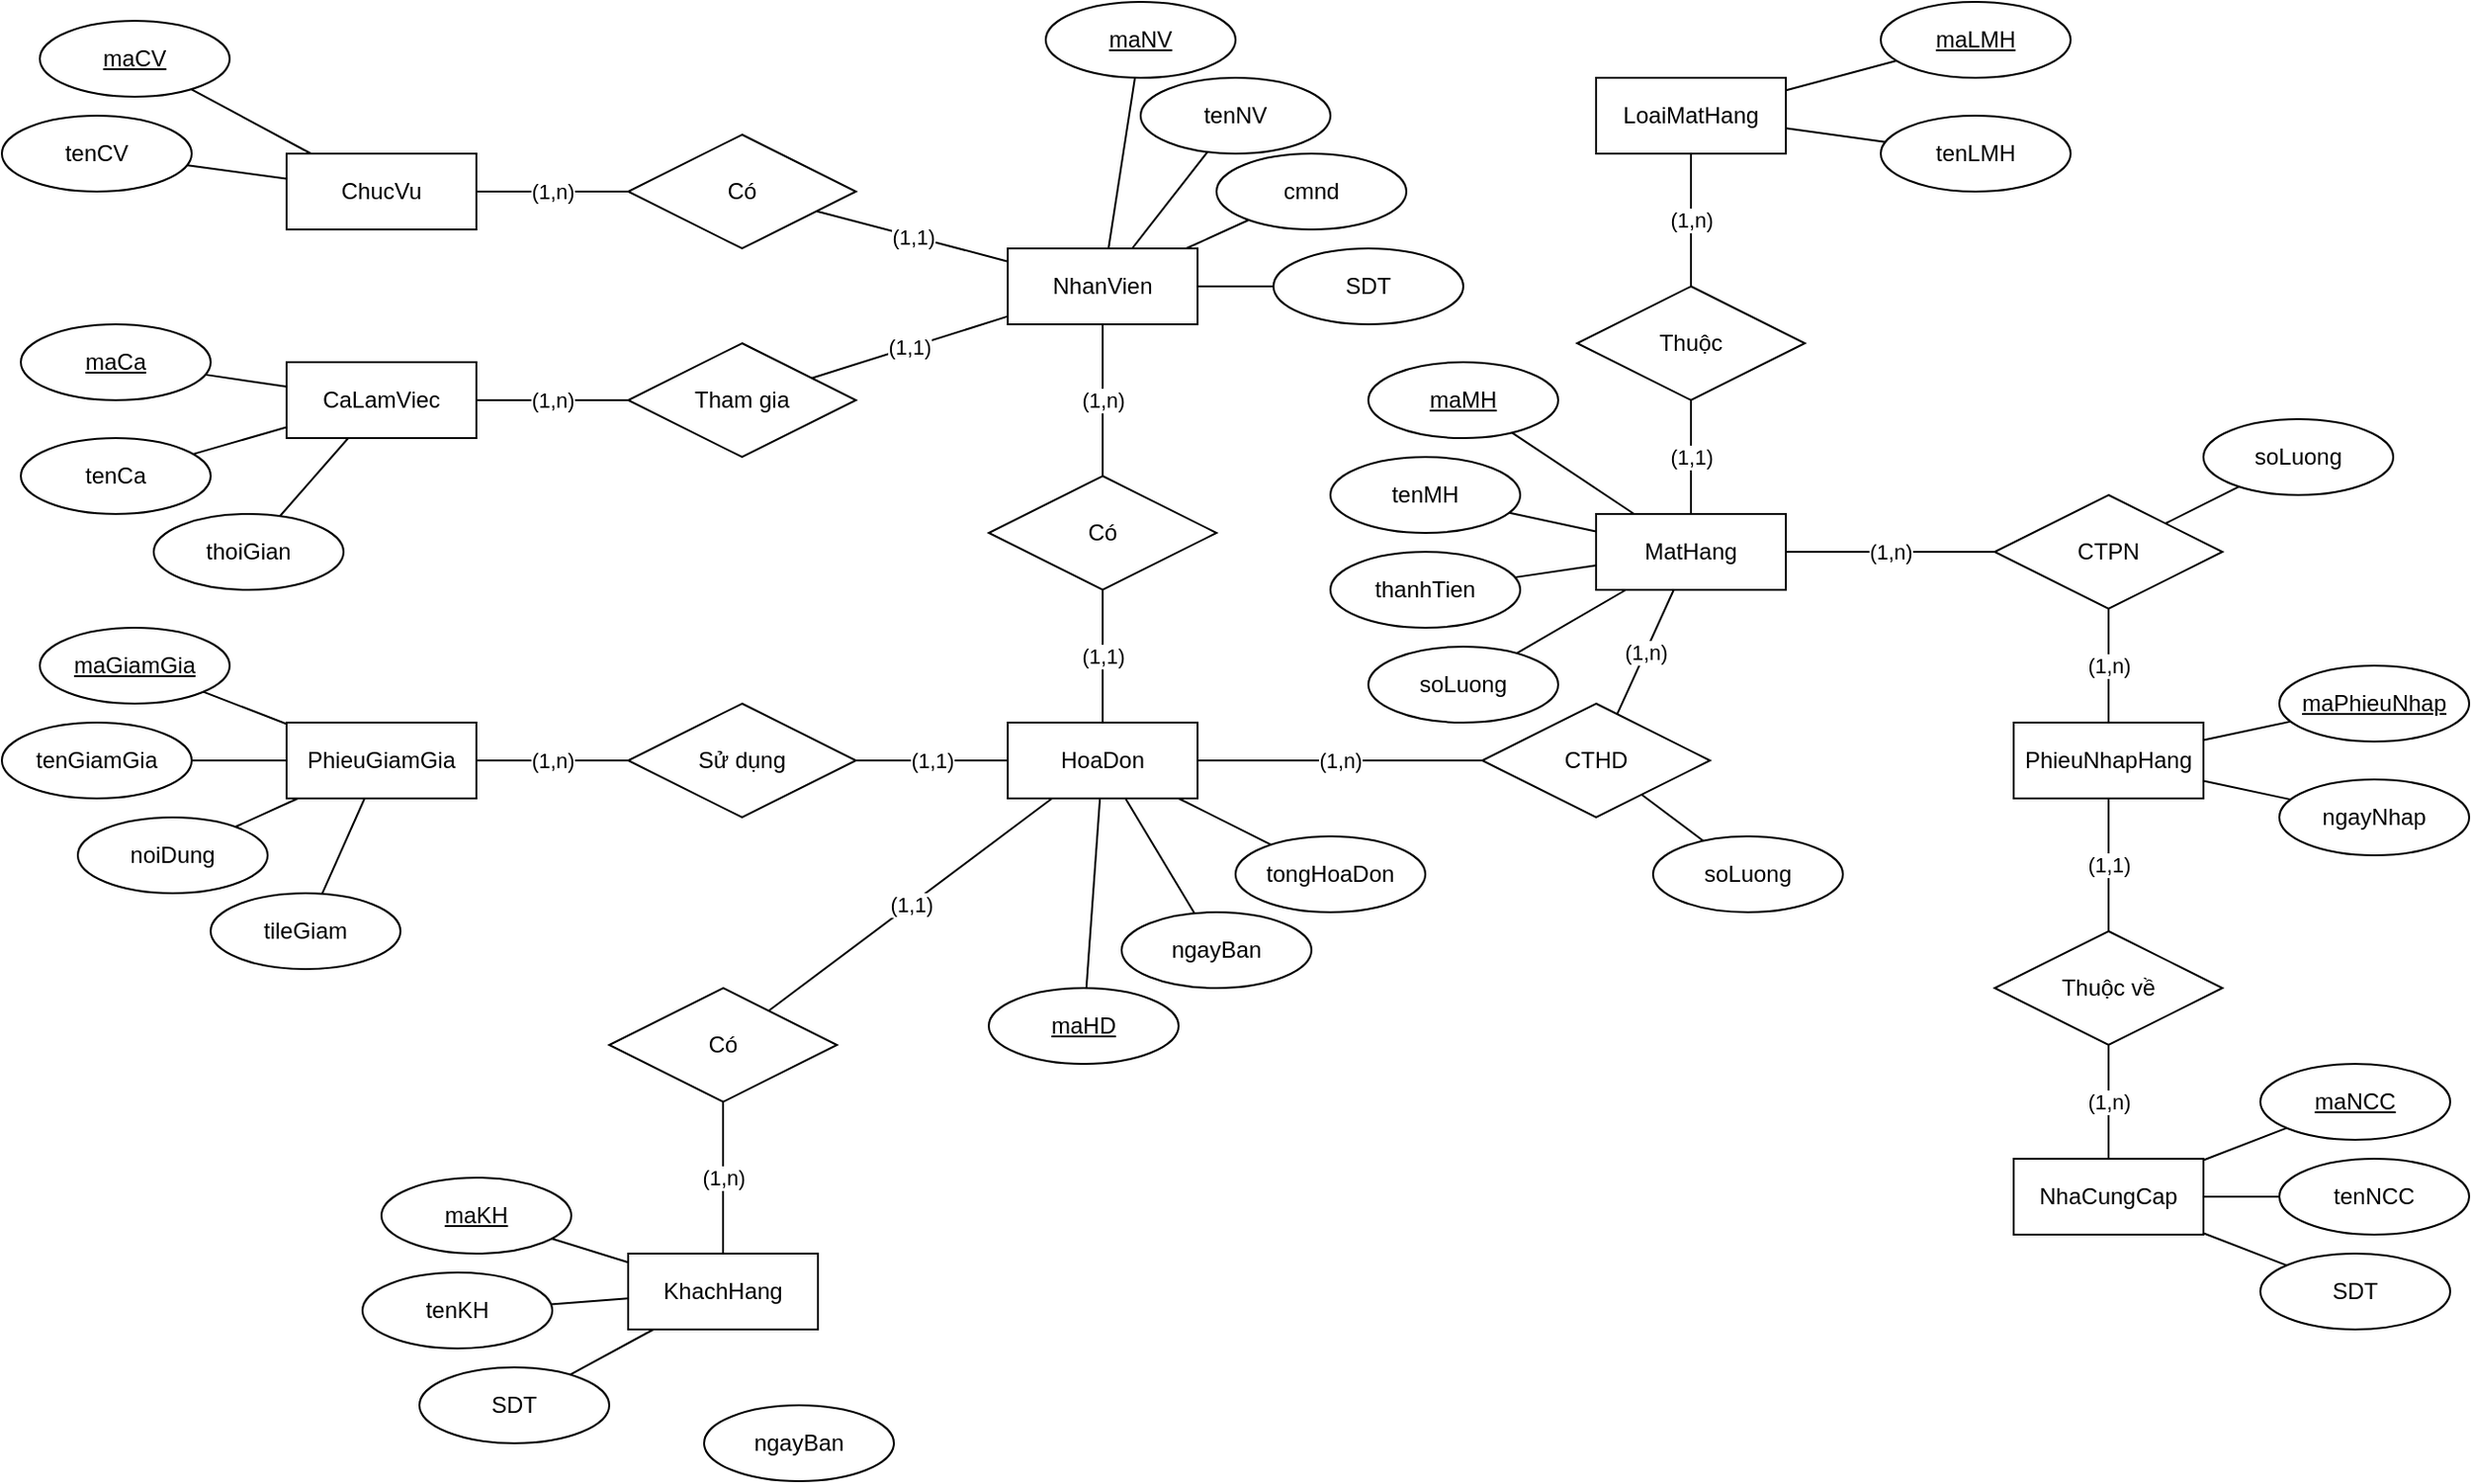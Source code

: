 <mxfile version="16.5.1" type="device"><diagram id="FFig9bmro0p9TQwwsZxG" name="Page-1"><mxGraphModel dx="2687" dy="1508" grid="1" gridSize="10" guides="1" tooltips="1" connect="1" arrows="1" fold="1" page="1" pageScale="1" pageWidth="850" pageHeight="1100" math="0" shadow="0"><root><mxCell id="0"/><mxCell id="1" parent="0"/><mxCell id="V_wCeQpGgWV3Cm199czR-1" value="ChucVu" style="whiteSpace=wrap;html=1;align=center;" vertex="1" parent="1"><mxGeometry x="-440" y="240" width="100" height="40" as="geometry"/></mxCell><mxCell id="V_wCeQpGgWV3Cm199czR-16" value="(1,n)" style="edgeStyle=none;rounded=0;orthogonalLoop=1;jettySize=auto;html=1;endArrow=none;endFill=0;" edge="1" parent="1" source="V_wCeQpGgWV3Cm199czR-2" target="V_wCeQpGgWV3Cm199czR-15"><mxGeometry relative="1" as="geometry"/></mxCell><mxCell id="V_wCeQpGgWV3Cm199czR-2" value="CaLamViec" style="whiteSpace=wrap;html=1;align=center;" vertex="1" parent="1"><mxGeometry x="-440" y="350" width="100" height="40" as="geometry"/></mxCell><mxCell id="V_wCeQpGgWV3Cm199czR-32" value="(1,n)" style="edgeStyle=none;rounded=0;orthogonalLoop=1;jettySize=auto;html=1;endArrow=none;endFill=0;" edge="1" parent="1" source="V_wCeQpGgWV3Cm199czR-3" target="V_wCeQpGgWV3Cm199czR-31"><mxGeometry relative="1" as="geometry"/></mxCell><mxCell id="V_wCeQpGgWV3Cm199czR-3" value="PhieuGiamGia" style="whiteSpace=wrap;html=1;align=center;" vertex="1" parent="1"><mxGeometry x="-440" y="540" width="100" height="40" as="geometry"/></mxCell><mxCell id="V_wCeQpGgWV3Cm199czR-4" value="KhachHang" style="whiteSpace=wrap;html=1;align=center;" vertex="1" parent="1"><mxGeometry x="-260" y="820" width="100" height="40" as="geometry"/></mxCell><mxCell id="V_wCeQpGgWV3Cm199czR-23" value="(1,1)" style="edgeStyle=none;rounded=0;orthogonalLoop=1;jettySize=auto;html=1;endArrow=none;endFill=0;" edge="1" parent="1" source="V_wCeQpGgWV3Cm199czR-5" target="V_wCeQpGgWV3Cm199czR-22"><mxGeometry relative="1" as="geometry"/></mxCell><mxCell id="V_wCeQpGgWV3Cm199czR-26" value="(1,n)" style="edgeStyle=none;rounded=0;orthogonalLoop=1;jettySize=auto;html=1;endArrow=none;endFill=0;" edge="1" parent="1" source="V_wCeQpGgWV3Cm199czR-5" target="V_wCeQpGgWV3Cm199czR-25"><mxGeometry relative="1" as="geometry"/></mxCell><mxCell id="V_wCeQpGgWV3Cm199czR-5" value="HoaDon" style="whiteSpace=wrap;html=1;align=center;" vertex="1" parent="1"><mxGeometry x="-60" y="540" width="100" height="40" as="geometry"/></mxCell><mxCell id="V_wCeQpGgWV3Cm199czR-19" value="(1,n)" style="edgeStyle=none;rounded=0;orthogonalLoop=1;jettySize=auto;html=1;endArrow=none;endFill=0;" edge="1" parent="1" source="V_wCeQpGgWV3Cm199czR-6" target="V_wCeQpGgWV3Cm199czR-18"><mxGeometry relative="1" as="geometry"/></mxCell><mxCell id="V_wCeQpGgWV3Cm199czR-6" value="NhanVien" style="whiteSpace=wrap;html=1;align=center;" vertex="1" parent="1"><mxGeometry x="-60" y="290" width="100" height="40" as="geometry"/></mxCell><mxCell id="V_wCeQpGgWV3Cm199czR-7" value="LoaiMatHang" style="whiteSpace=wrap;html=1;align=center;" vertex="1" parent="1"><mxGeometry x="250" y="200" width="100" height="40" as="geometry"/></mxCell><mxCell id="V_wCeQpGgWV3Cm199czR-29" value="(1,1)" style="edgeStyle=none;rounded=0;orthogonalLoop=1;jettySize=auto;html=1;endArrow=none;endFill=0;" edge="1" parent="1" source="V_wCeQpGgWV3Cm199czR-8" target="V_wCeQpGgWV3Cm199czR-28"><mxGeometry relative="1" as="geometry"/></mxCell><mxCell id="V_wCeQpGgWV3Cm199czR-35" value="(1,n)" style="edgeStyle=none;rounded=0;orthogonalLoop=1;jettySize=auto;html=1;endArrow=none;endFill=0;" edge="1" parent="1" source="V_wCeQpGgWV3Cm199czR-8" target="V_wCeQpGgWV3Cm199czR-34"><mxGeometry relative="1" as="geometry"/></mxCell><mxCell id="V_wCeQpGgWV3Cm199czR-8" value="MatHang" style="whiteSpace=wrap;html=1;align=center;" vertex="1" parent="1"><mxGeometry x="250" y="430" width="100" height="40" as="geometry"/></mxCell><mxCell id="V_wCeQpGgWV3Cm199czR-38" value="(1,1)" style="edgeStyle=none;rounded=0;orthogonalLoop=1;jettySize=auto;html=1;endArrow=none;endFill=0;" edge="1" parent="1" source="V_wCeQpGgWV3Cm199czR-9" target="V_wCeQpGgWV3Cm199czR-37"><mxGeometry relative="1" as="geometry"/></mxCell><mxCell id="V_wCeQpGgWV3Cm199czR-102" style="edgeStyle=none;rounded=0;orthogonalLoop=1;jettySize=auto;html=1;endArrow=none;endFill=0;" edge="1" parent="1" source="V_wCeQpGgWV3Cm199czR-9" target="V_wCeQpGgWV3Cm199czR-100"><mxGeometry relative="1" as="geometry"/></mxCell><mxCell id="V_wCeQpGgWV3Cm199czR-103" style="edgeStyle=none;rounded=0;orthogonalLoop=1;jettySize=auto;html=1;endArrow=none;endFill=0;" edge="1" parent="1" source="V_wCeQpGgWV3Cm199czR-9" target="V_wCeQpGgWV3Cm199czR-101"><mxGeometry relative="1" as="geometry"/></mxCell><mxCell id="V_wCeQpGgWV3Cm199czR-9" value="PhieuNhapHang" style="whiteSpace=wrap;html=1;align=center;" vertex="1" parent="1"><mxGeometry x="470" y="540" width="100" height="40" as="geometry"/></mxCell><mxCell id="V_wCeQpGgWV3Cm199czR-10" value="NhaCungCap" style="whiteSpace=wrap;html=1;align=center;" vertex="1" parent="1"><mxGeometry x="470" y="770" width="100" height="40" as="geometry"/></mxCell><mxCell id="V_wCeQpGgWV3Cm199czR-14" value="(1,1)" style="edgeStyle=none;rounded=0;orthogonalLoop=1;jettySize=auto;html=1;endArrow=none;endFill=0;" edge="1" parent="1" source="V_wCeQpGgWV3Cm199czR-12" target="V_wCeQpGgWV3Cm199czR-6"><mxGeometry relative="1" as="geometry"/></mxCell><mxCell id="V_wCeQpGgWV3Cm199czR-12" value="Có" style="shape=rhombus;perimeter=rhombusPerimeter;whiteSpace=wrap;html=1;align=center;" vertex="1" parent="1"><mxGeometry x="-260" y="230" width="120" height="60" as="geometry"/></mxCell><mxCell id="V_wCeQpGgWV3Cm199czR-13" value="(1,n)" style="rounded=0;orthogonalLoop=1;jettySize=auto;html=1;endArrow=none;endFill=0;" edge="1" parent="1" source="V_wCeQpGgWV3Cm199czR-1" target="V_wCeQpGgWV3Cm199czR-12"><mxGeometry relative="1" as="geometry"><mxPoint x="-340" y="400" as="sourcePoint"/><mxPoint x="-180" y="320" as="targetPoint"/></mxGeometry></mxCell><mxCell id="V_wCeQpGgWV3Cm199czR-17" value="(1,1)" style="edgeStyle=none;rounded=0;orthogonalLoop=1;jettySize=auto;html=1;endArrow=none;endFill=0;" edge="1" parent="1" source="V_wCeQpGgWV3Cm199czR-15" target="V_wCeQpGgWV3Cm199czR-6"><mxGeometry relative="1" as="geometry"/></mxCell><mxCell id="V_wCeQpGgWV3Cm199czR-15" value="Tham gia" style="shape=rhombus;perimeter=rhombusPerimeter;whiteSpace=wrap;html=1;align=center;" vertex="1" parent="1"><mxGeometry x="-260" y="340" width="120" height="60" as="geometry"/></mxCell><mxCell id="V_wCeQpGgWV3Cm199czR-20" value="(1,1)" style="edgeStyle=none;rounded=0;orthogonalLoop=1;jettySize=auto;html=1;endArrow=none;endFill=0;" edge="1" parent="1" source="V_wCeQpGgWV3Cm199czR-18" target="V_wCeQpGgWV3Cm199czR-5"><mxGeometry relative="1" as="geometry"/></mxCell><mxCell id="V_wCeQpGgWV3Cm199czR-18" value="Có" style="shape=rhombus;perimeter=rhombusPerimeter;whiteSpace=wrap;html=1;align=center;" vertex="1" parent="1"><mxGeometry x="-70" y="410" width="120" height="60" as="geometry"/></mxCell><mxCell id="V_wCeQpGgWV3Cm199czR-24" value="(1,n)" style="edgeStyle=none;rounded=0;orthogonalLoop=1;jettySize=auto;html=1;endArrow=none;endFill=0;" edge="1" parent="1" source="V_wCeQpGgWV3Cm199czR-22" target="V_wCeQpGgWV3Cm199czR-4"><mxGeometry relative="1" as="geometry"/></mxCell><mxCell id="V_wCeQpGgWV3Cm199czR-22" value="Có" style="shape=rhombus;perimeter=rhombusPerimeter;whiteSpace=wrap;html=1;align=center;" vertex="1" parent="1"><mxGeometry x="-270" y="680" width="120" height="60" as="geometry"/></mxCell><mxCell id="V_wCeQpGgWV3Cm199czR-27" value="(1,n)" style="edgeStyle=none;rounded=0;orthogonalLoop=1;jettySize=auto;html=1;endArrow=none;endFill=0;" edge="1" parent="1" source="V_wCeQpGgWV3Cm199czR-25" target="V_wCeQpGgWV3Cm199czR-8"><mxGeometry relative="1" as="geometry"/></mxCell><mxCell id="V_wCeQpGgWV3Cm199czR-96" style="edgeStyle=none;rounded=0;orthogonalLoop=1;jettySize=auto;html=1;endArrow=none;endFill=0;" edge="1" parent="1" source="V_wCeQpGgWV3Cm199czR-25" target="V_wCeQpGgWV3Cm199czR-95"><mxGeometry relative="1" as="geometry"/></mxCell><mxCell id="V_wCeQpGgWV3Cm199czR-25" value="CTHD" style="shape=rhombus;perimeter=rhombusPerimeter;whiteSpace=wrap;html=1;align=center;" vertex="1" parent="1"><mxGeometry x="190" y="530" width="120" height="60" as="geometry"/></mxCell><mxCell id="V_wCeQpGgWV3Cm199czR-30" value="(1,n)" style="edgeStyle=none;rounded=0;orthogonalLoop=1;jettySize=auto;html=1;endArrow=none;endFill=0;" edge="1" parent="1" source="V_wCeQpGgWV3Cm199czR-28" target="V_wCeQpGgWV3Cm199czR-7"><mxGeometry relative="1" as="geometry"/></mxCell><mxCell id="V_wCeQpGgWV3Cm199czR-28" value="Thuộc" style="shape=rhombus;perimeter=rhombusPerimeter;whiteSpace=wrap;html=1;align=center;" vertex="1" parent="1"><mxGeometry x="240" y="310" width="120" height="60" as="geometry"/></mxCell><mxCell id="V_wCeQpGgWV3Cm199czR-33" value="(1,1)" style="edgeStyle=none;rounded=0;orthogonalLoop=1;jettySize=auto;html=1;endArrow=none;endFill=0;" edge="1" parent="1" source="V_wCeQpGgWV3Cm199czR-31" target="V_wCeQpGgWV3Cm199czR-5"><mxGeometry relative="1" as="geometry"/></mxCell><mxCell id="V_wCeQpGgWV3Cm199czR-31" value="Sử dụng" style="shape=rhombus;perimeter=rhombusPerimeter;whiteSpace=wrap;html=1;align=center;" vertex="1" parent="1"><mxGeometry x="-260" y="530" width="120" height="60" as="geometry"/></mxCell><mxCell id="V_wCeQpGgWV3Cm199czR-36" value="(1,n)" style="edgeStyle=none;rounded=0;orthogonalLoop=1;jettySize=auto;html=1;endArrow=none;endFill=0;" edge="1" parent="1" source="V_wCeQpGgWV3Cm199czR-34" target="V_wCeQpGgWV3Cm199czR-9"><mxGeometry relative="1" as="geometry"/></mxCell><mxCell id="V_wCeQpGgWV3Cm199czR-99" style="edgeStyle=none;rounded=0;orthogonalLoop=1;jettySize=auto;html=1;endArrow=none;endFill=0;" edge="1" parent="1" source="V_wCeQpGgWV3Cm199czR-34" target="V_wCeQpGgWV3Cm199czR-98"><mxGeometry relative="1" as="geometry"/></mxCell><mxCell id="V_wCeQpGgWV3Cm199czR-34" value="CTPN" style="shape=rhombus;perimeter=rhombusPerimeter;whiteSpace=wrap;html=1;align=center;" vertex="1" parent="1"><mxGeometry x="460" y="420" width="120" height="60" as="geometry"/></mxCell><mxCell id="V_wCeQpGgWV3Cm199czR-39" value="(1,n)" style="edgeStyle=none;rounded=0;orthogonalLoop=1;jettySize=auto;html=1;endArrow=none;endFill=0;" edge="1" parent="1" source="V_wCeQpGgWV3Cm199czR-37" target="V_wCeQpGgWV3Cm199czR-10"><mxGeometry relative="1" as="geometry"/></mxCell><mxCell id="V_wCeQpGgWV3Cm199czR-37" value="Thuộc về" style="shape=rhombus;perimeter=rhombusPerimeter;whiteSpace=wrap;html=1;align=center;" vertex="1" parent="1"><mxGeometry x="460" y="650" width="120" height="60" as="geometry"/></mxCell><mxCell id="V_wCeQpGgWV3Cm199czR-42" style="edgeStyle=none;rounded=0;orthogonalLoop=1;jettySize=auto;html=1;endArrow=none;endFill=0;" edge="1" parent="1" target="V_wCeQpGgWV3Cm199czR-1"><mxGeometry relative="1" as="geometry"><mxPoint x="-492.448" y="246.182" as="sourcePoint"/></mxGeometry></mxCell><mxCell id="V_wCeQpGgWV3Cm199czR-43" style="edgeStyle=none;rounded=0;orthogonalLoop=1;jettySize=auto;html=1;endArrow=none;endFill=0;" edge="1" parent="1" source="V_wCeQpGgWV3Cm199czR-41" target="V_wCeQpGgWV3Cm199czR-1"><mxGeometry relative="1" as="geometry"/></mxCell><mxCell id="V_wCeQpGgWV3Cm199czR-41" value="maCV" style="ellipse;whiteSpace=wrap;html=1;align=center;fontStyle=4;" vertex="1" parent="1"><mxGeometry x="-570" y="170" width="100" height="40" as="geometry"/></mxCell><mxCell id="V_wCeQpGgWV3Cm199czR-48" style="edgeStyle=none;rounded=0;orthogonalLoop=1;jettySize=auto;html=1;endArrow=none;endFill=0;" edge="1" parent="1" source="V_wCeQpGgWV3Cm199czR-44" target="V_wCeQpGgWV3Cm199czR-2"><mxGeometry relative="1" as="geometry"/></mxCell><mxCell id="V_wCeQpGgWV3Cm199czR-44" value="maCa" style="ellipse;whiteSpace=wrap;html=1;align=center;fontStyle=4;" vertex="1" parent="1"><mxGeometry x="-580" y="330" width="100" height="40" as="geometry"/></mxCell><mxCell id="V_wCeQpGgWV3Cm199czR-45" value="tenCV" style="ellipse;whiteSpace=wrap;html=1;align=center;" vertex="1" parent="1"><mxGeometry x="-590" y="220" width="100" height="40" as="geometry"/></mxCell><mxCell id="V_wCeQpGgWV3Cm199czR-49" style="edgeStyle=none;rounded=0;orthogonalLoop=1;jettySize=auto;html=1;endArrow=none;endFill=0;" edge="1" parent="1" source="V_wCeQpGgWV3Cm199czR-46" target="V_wCeQpGgWV3Cm199czR-2"><mxGeometry relative="1" as="geometry"/></mxCell><mxCell id="V_wCeQpGgWV3Cm199czR-46" value="tenCa" style="ellipse;whiteSpace=wrap;html=1;align=center;" vertex="1" parent="1"><mxGeometry x="-580" y="390" width="100" height="40" as="geometry"/></mxCell><mxCell id="V_wCeQpGgWV3Cm199czR-50" style="edgeStyle=none;rounded=0;orthogonalLoop=1;jettySize=auto;html=1;endArrow=none;endFill=0;" edge="1" parent="1" source="V_wCeQpGgWV3Cm199czR-47" target="V_wCeQpGgWV3Cm199czR-2"><mxGeometry relative="1" as="geometry"/></mxCell><mxCell id="V_wCeQpGgWV3Cm199czR-47" value="thoiGian" style="ellipse;whiteSpace=wrap;html=1;align=center;" vertex="1" parent="1"><mxGeometry x="-510" y="430" width="100" height="40" as="geometry"/></mxCell><mxCell id="V_wCeQpGgWV3Cm199czR-60" style="edgeStyle=none;rounded=0;orthogonalLoop=1;jettySize=auto;html=1;endArrow=none;endFill=0;" edge="1" parent="1" source="V_wCeQpGgWV3Cm199czR-51" target="V_wCeQpGgWV3Cm199czR-3"><mxGeometry relative="1" as="geometry"/></mxCell><mxCell id="V_wCeQpGgWV3Cm199czR-51" value="maGiamGia" style="ellipse;whiteSpace=wrap;html=1;align=center;fontStyle=4;" vertex="1" parent="1"><mxGeometry x="-570" y="490" width="100" height="40" as="geometry"/></mxCell><mxCell id="V_wCeQpGgWV3Cm199czR-58" style="edgeStyle=none;rounded=0;orthogonalLoop=1;jettySize=auto;html=1;endArrow=none;endFill=0;" edge="1" parent="1" source="V_wCeQpGgWV3Cm199czR-53" target="V_wCeQpGgWV3Cm199czR-3"><mxGeometry relative="1" as="geometry"/></mxCell><mxCell id="V_wCeQpGgWV3Cm199czR-53" value="noiDung" style="ellipse;whiteSpace=wrap;html=1;align=center;" vertex="1" parent="1"><mxGeometry x="-550" y="590" width="100" height="40" as="geometry"/></mxCell><mxCell id="V_wCeQpGgWV3Cm199czR-59" style="edgeStyle=none;rounded=0;orthogonalLoop=1;jettySize=auto;html=1;endArrow=none;endFill=0;" edge="1" parent="1" source="V_wCeQpGgWV3Cm199czR-54" target="V_wCeQpGgWV3Cm199czR-3"><mxGeometry relative="1" as="geometry"/></mxCell><mxCell id="V_wCeQpGgWV3Cm199czR-54" value="tileGiam" style="ellipse;whiteSpace=wrap;html=1;align=center;" vertex="1" parent="1"><mxGeometry x="-480" y="630" width="100" height="40" as="geometry"/></mxCell><mxCell id="V_wCeQpGgWV3Cm199czR-57" style="edgeStyle=none;rounded=0;orthogonalLoop=1;jettySize=auto;html=1;endArrow=none;endFill=0;" edge="1" parent="1" source="V_wCeQpGgWV3Cm199czR-55" target="V_wCeQpGgWV3Cm199czR-3"><mxGeometry relative="1" as="geometry"/></mxCell><mxCell id="V_wCeQpGgWV3Cm199czR-55" value="tenGiamGia" style="ellipse;whiteSpace=wrap;html=1;align=center;" vertex="1" parent="1"><mxGeometry x="-590" y="540" width="100" height="40" as="geometry"/></mxCell><mxCell id="V_wCeQpGgWV3Cm199czR-63" style="edgeStyle=none;rounded=0;orthogonalLoop=1;jettySize=auto;html=1;endArrow=none;endFill=0;" edge="1" parent="1" source="V_wCeQpGgWV3Cm199czR-61" target="V_wCeQpGgWV3Cm199czR-6"><mxGeometry relative="1" as="geometry"><mxPoint x="22" y="230" as="sourcePoint"/></mxGeometry></mxCell><mxCell id="V_wCeQpGgWV3Cm199czR-61" value="maNV" style="ellipse;whiteSpace=wrap;html=1;align=center;fontStyle=4;" vertex="1" parent="1"><mxGeometry x="-40" y="160" width="100" height="40" as="geometry"/></mxCell><mxCell id="V_wCeQpGgWV3Cm199czR-64" style="edgeStyle=none;rounded=0;orthogonalLoop=1;jettySize=auto;html=1;endArrow=none;endFill=0;" edge="1" parent="1" source="V_wCeQpGgWV3Cm199czR-62" target="V_wCeQpGgWV3Cm199czR-6"><mxGeometry relative="1" as="geometry"/></mxCell><mxCell id="V_wCeQpGgWV3Cm199czR-62" value="tenNV" style="ellipse;whiteSpace=wrap;html=1;align=center;" vertex="1" parent="1"><mxGeometry x="10" y="200" width="100" height="40" as="geometry"/></mxCell><mxCell id="V_wCeQpGgWV3Cm199czR-66" style="edgeStyle=none;rounded=0;orthogonalLoop=1;jettySize=auto;html=1;endArrow=none;endFill=0;" edge="1" parent="1" source="V_wCeQpGgWV3Cm199czR-65" target="V_wCeQpGgWV3Cm199czR-6"><mxGeometry relative="1" as="geometry"/></mxCell><mxCell id="V_wCeQpGgWV3Cm199czR-65" value="cmnd" style="ellipse;whiteSpace=wrap;html=1;align=center;" vertex="1" parent="1"><mxGeometry x="50" y="240" width="100" height="40" as="geometry"/></mxCell><mxCell id="V_wCeQpGgWV3Cm199czR-69" style="edgeStyle=none;rounded=0;orthogonalLoop=1;jettySize=auto;html=1;endArrow=none;endFill=0;" edge="1" parent="1" source="V_wCeQpGgWV3Cm199czR-68" target="V_wCeQpGgWV3Cm199czR-6"><mxGeometry relative="1" as="geometry"/></mxCell><mxCell id="V_wCeQpGgWV3Cm199czR-68" value="SDT" style="ellipse;whiteSpace=wrap;html=1;align=center;" vertex="1" parent="1"><mxGeometry x="80" y="290" width="100" height="40" as="geometry"/></mxCell><mxCell id="V_wCeQpGgWV3Cm199czR-73" style="edgeStyle=none;rounded=0;orthogonalLoop=1;jettySize=auto;html=1;endArrow=none;endFill=0;" edge="1" parent="1" source="V_wCeQpGgWV3Cm199czR-70" target="V_wCeQpGgWV3Cm199czR-5"><mxGeometry relative="1" as="geometry"/></mxCell><mxCell id="V_wCeQpGgWV3Cm199czR-70" value="maHD" style="ellipse;whiteSpace=wrap;html=1;align=center;fontStyle=4;" vertex="1" parent="1"><mxGeometry x="-70" y="680" width="100" height="40" as="geometry"/></mxCell><mxCell id="V_wCeQpGgWV3Cm199czR-75" style="edgeStyle=none;rounded=0;orthogonalLoop=1;jettySize=auto;html=1;endArrow=none;endFill=0;" edge="1" parent="1" source="V_wCeQpGgWV3Cm199czR-71" target="V_wCeQpGgWV3Cm199czR-5"><mxGeometry relative="1" as="geometry"/></mxCell><mxCell id="V_wCeQpGgWV3Cm199czR-71" value="tongHoaDon" style="ellipse;whiteSpace=wrap;html=1;align=center;" vertex="1" parent="1"><mxGeometry x="60" y="600" width="100" height="40" as="geometry"/></mxCell><mxCell id="V_wCeQpGgWV3Cm199czR-74" style="edgeStyle=none;rounded=0;orthogonalLoop=1;jettySize=auto;html=1;endArrow=none;endFill=0;" edge="1" parent="1" source="V_wCeQpGgWV3Cm199czR-72" target="V_wCeQpGgWV3Cm199czR-5"><mxGeometry relative="1" as="geometry"/></mxCell><mxCell id="V_wCeQpGgWV3Cm199czR-72" value="ngayBan" style="ellipse;whiteSpace=wrap;html=1;align=center;" vertex="1" parent="1"><mxGeometry y="640" width="100" height="40" as="geometry"/></mxCell><mxCell id="V_wCeQpGgWV3Cm199czR-79" style="edgeStyle=none;rounded=0;orthogonalLoop=1;jettySize=auto;html=1;endArrow=none;endFill=0;" edge="1" parent="1" source="V_wCeQpGgWV3Cm199czR-76" target="V_wCeQpGgWV3Cm199czR-4"><mxGeometry relative="1" as="geometry"/></mxCell><mxCell id="V_wCeQpGgWV3Cm199czR-76" value="maKH" style="ellipse;whiteSpace=wrap;html=1;align=center;fontStyle=4;" vertex="1" parent="1"><mxGeometry x="-390" y="780" width="100" height="40" as="geometry"/></mxCell><mxCell id="V_wCeQpGgWV3Cm199czR-80" style="edgeStyle=none;rounded=0;orthogonalLoop=1;jettySize=auto;html=1;endArrow=none;endFill=0;" edge="1" parent="1" source="V_wCeQpGgWV3Cm199czR-77" target="V_wCeQpGgWV3Cm199czR-4"><mxGeometry relative="1" as="geometry"/></mxCell><mxCell id="V_wCeQpGgWV3Cm199czR-77" value="tenKH" style="ellipse;whiteSpace=wrap;html=1;align=center;" vertex="1" parent="1"><mxGeometry x="-400" y="830" width="100" height="40" as="geometry"/></mxCell><mxCell id="V_wCeQpGgWV3Cm199czR-81" style="edgeStyle=none;rounded=0;orthogonalLoop=1;jettySize=auto;html=1;endArrow=none;endFill=0;" edge="1" parent="1" source="V_wCeQpGgWV3Cm199czR-78" target="V_wCeQpGgWV3Cm199czR-4"><mxGeometry relative="1" as="geometry"/></mxCell><mxCell id="V_wCeQpGgWV3Cm199czR-78" value="SDT" style="ellipse;whiteSpace=wrap;html=1;align=center;" vertex="1" parent="1"><mxGeometry x="-370" y="880" width="100" height="40" as="geometry"/></mxCell><mxCell id="V_wCeQpGgWV3Cm199czR-82" value="ngayBan" style="ellipse;whiteSpace=wrap;html=1;align=center;" vertex="1" parent="1"><mxGeometry x="-220" y="900" width="100" height="40" as="geometry"/></mxCell><mxCell id="V_wCeQpGgWV3Cm199czR-85" style="edgeStyle=none;rounded=0;orthogonalLoop=1;jettySize=auto;html=1;endArrow=none;endFill=0;" edge="1" parent="1" source="V_wCeQpGgWV3Cm199czR-83" target="V_wCeQpGgWV3Cm199czR-7"><mxGeometry relative="1" as="geometry"/></mxCell><mxCell id="V_wCeQpGgWV3Cm199czR-83" value="maLMH" style="ellipse;whiteSpace=wrap;html=1;align=center;fontStyle=4;" vertex="1" parent="1"><mxGeometry x="400" y="160" width="100" height="40" as="geometry"/></mxCell><mxCell id="V_wCeQpGgWV3Cm199czR-86" style="edgeStyle=none;rounded=0;orthogonalLoop=1;jettySize=auto;html=1;endArrow=none;endFill=0;" edge="1" parent="1" source="V_wCeQpGgWV3Cm199czR-84" target="V_wCeQpGgWV3Cm199czR-7"><mxGeometry relative="1" as="geometry"/></mxCell><mxCell id="V_wCeQpGgWV3Cm199czR-84" value="tenLMH" style="ellipse;whiteSpace=wrap;html=1;align=center;" vertex="1" parent="1"><mxGeometry x="400" y="220" width="100" height="40" as="geometry"/></mxCell><mxCell id="V_wCeQpGgWV3Cm199czR-91" style="edgeStyle=none;rounded=0;orthogonalLoop=1;jettySize=auto;html=1;endArrow=none;endFill=0;" edge="1" parent="1" source="V_wCeQpGgWV3Cm199czR-87" target="V_wCeQpGgWV3Cm199czR-8"><mxGeometry relative="1" as="geometry"/></mxCell><mxCell id="V_wCeQpGgWV3Cm199czR-87" value="maMH" style="ellipse;whiteSpace=wrap;html=1;align=center;fontStyle=4;" vertex="1" parent="1"><mxGeometry x="130" y="350" width="100" height="40" as="geometry"/></mxCell><mxCell id="V_wCeQpGgWV3Cm199czR-92" style="edgeStyle=none;rounded=0;orthogonalLoop=1;jettySize=auto;html=1;endArrow=none;endFill=0;" edge="1" parent="1" source="V_wCeQpGgWV3Cm199czR-88" target="V_wCeQpGgWV3Cm199czR-8"><mxGeometry relative="1" as="geometry"/></mxCell><mxCell id="V_wCeQpGgWV3Cm199czR-88" value="tenMH" style="ellipse;whiteSpace=wrap;html=1;align=center;" vertex="1" parent="1"><mxGeometry x="110" y="400" width="100" height="40" as="geometry"/></mxCell><mxCell id="V_wCeQpGgWV3Cm199czR-93" style="edgeStyle=none;rounded=0;orthogonalLoop=1;jettySize=auto;html=1;endArrow=none;endFill=0;" edge="1" parent="1" source="V_wCeQpGgWV3Cm199czR-89" target="V_wCeQpGgWV3Cm199czR-8"><mxGeometry relative="1" as="geometry"/></mxCell><mxCell id="V_wCeQpGgWV3Cm199czR-89" value="thanhTien" style="ellipse;whiteSpace=wrap;html=1;align=center;" vertex="1" parent="1"><mxGeometry x="110" y="450" width="100" height="40" as="geometry"/></mxCell><mxCell id="V_wCeQpGgWV3Cm199czR-94" style="edgeStyle=none;rounded=0;orthogonalLoop=1;jettySize=auto;html=1;endArrow=none;endFill=0;" edge="1" parent="1" source="V_wCeQpGgWV3Cm199czR-90" target="V_wCeQpGgWV3Cm199czR-8"><mxGeometry relative="1" as="geometry"/></mxCell><mxCell id="V_wCeQpGgWV3Cm199czR-90" value="soLuong" style="ellipse;whiteSpace=wrap;html=1;align=center;" vertex="1" parent="1"><mxGeometry x="130" y="500" width="100" height="40" as="geometry"/></mxCell><mxCell id="V_wCeQpGgWV3Cm199czR-95" value="soLuong" style="ellipse;whiteSpace=wrap;html=1;align=center;" vertex="1" parent="1"><mxGeometry x="280" y="600" width="100" height="40" as="geometry"/></mxCell><mxCell id="V_wCeQpGgWV3Cm199czR-97" style="edgeStyle=none;rounded=0;orthogonalLoop=1;jettySize=auto;html=1;exitX=0.5;exitY=1;exitDx=0;exitDy=0;endArrow=none;endFill=0;" edge="1" parent="1" source="V_wCeQpGgWV3Cm199czR-95" target="V_wCeQpGgWV3Cm199czR-95"><mxGeometry relative="1" as="geometry"/></mxCell><mxCell id="V_wCeQpGgWV3Cm199czR-98" value="soLuong" style="ellipse;whiteSpace=wrap;html=1;align=center;" vertex="1" parent="1"><mxGeometry x="570" y="380" width="100" height="40" as="geometry"/></mxCell><mxCell id="V_wCeQpGgWV3Cm199czR-100" value="maPhieuNhap" style="ellipse;whiteSpace=wrap;html=1;align=center;fontStyle=4;" vertex="1" parent="1"><mxGeometry x="610" y="510" width="100" height="40" as="geometry"/></mxCell><mxCell id="V_wCeQpGgWV3Cm199czR-101" value="ngayNhap" style="ellipse;whiteSpace=wrap;html=1;align=center;" vertex="1" parent="1"><mxGeometry x="610" y="570" width="100" height="40" as="geometry"/></mxCell><mxCell id="V_wCeQpGgWV3Cm199czR-108" style="edgeStyle=none;rounded=0;orthogonalLoop=1;jettySize=auto;html=1;endArrow=none;endFill=0;" edge="1" parent="1" source="V_wCeQpGgWV3Cm199czR-104" target="V_wCeQpGgWV3Cm199czR-10"><mxGeometry relative="1" as="geometry"/></mxCell><mxCell id="V_wCeQpGgWV3Cm199czR-104" value="maNCC" style="ellipse;whiteSpace=wrap;html=1;align=center;fontStyle=4;" vertex="1" parent="1"><mxGeometry x="600" y="720" width="100" height="40" as="geometry"/></mxCell><mxCell id="V_wCeQpGgWV3Cm199czR-107" style="edgeStyle=none;rounded=0;orthogonalLoop=1;jettySize=auto;html=1;endArrow=none;endFill=0;" edge="1" parent="1" source="V_wCeQpGgWV3Cm199czR-105" target="V_wCeQpGgWV3Cm199czR-10"><mxGeometry relative="1" as="geometry"/></mxCell><mxCell id="V_wCeQpGgWV3Cm199czR-105" value="tenNCC" style="ellipse;whiteSpace=wrap;html=1;align=center;" vertex="1" parent="1"><mxGeometry x="610" y="770" width="100" height="40" as="geometry"/></mxCell><mxCell id="V_wCeQpGgWV3Cm199czR-109" style="edgeStyle=none;rounded=0;orthogonalLoop=1;jettySize=auto;html=1;endArrow=none;endFill=0;" edge="1" parent="1" source="V_wCeQpGgWV3Cm199czR-106" target="V_wCeQpGgWV3Cm199czR-10"><mxGeometry relative="1" as="geometry"/></mxCell><mxCell id="V_wCeQpGgWV3Cm199czR-106" value="SDT" style="ellipse;whiteSpace=wrap;html=1;align=center;" vertex="1" parent="1"><mxGeometry x="600" y="820" width="100" height="40" as="geometry"/></mxCell></root></mxGraphModel></diagram></mxfile>